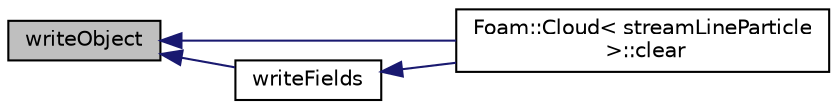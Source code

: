 digraph "writeObject"
{
  bgcolor="transparent";
  edge [fontname="Helvetica",fontsize="10",labelfontname="Helvetica",labelfontsize="10"];
  node [fontname="Helvetica",fontsize="10",shape=record];
  rankdir="LR";
  Node1 [label="writeObject",height=0.2,width=0.4,color="black", fillcolor="grey75", style="filled", fontcolor="black"];
  Node1 -> Node2 [dir="back",color="midnightblue",fontsize="10",style="solid",fontname="Helvetica"];
  Node2 [label="Foam::Cloud\< streamLineParticle\l \>::clear",height=0.2,width=0.4,color="black",URL="$a00280.html#ac8bb3912a3ce86b15842e79d0b421204"];
  Node1 -> Node3 [dir="back",color="midnightblue",fontsize="10",style="solid",fontname="Helvetica"];
  Node3 [label="writeFields",height=0.2,width=0.4,color="black",URL="$a00280.html#a8e038a73e53030ed0b9c7055d7af14e3",tooltip="Write the field data for the cloud of particles Dummy at. "];
  Node3 -> Node2 [dir="back",color="midnightblue",fontsize="10",style="solid",fontname="Helvetica"];
}
